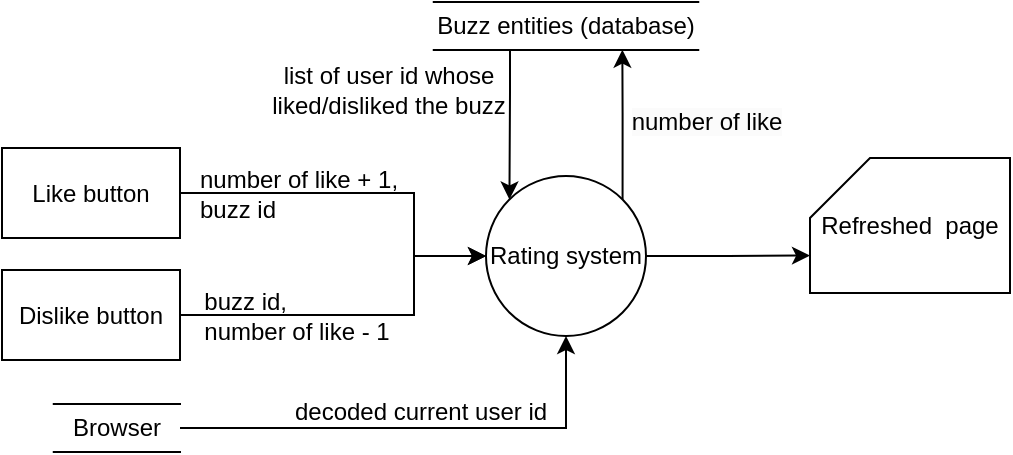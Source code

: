 <mxfile version="20.8.23" type="github">
  <diagram id="-Yv0KU5_5GxbCI-0QOoM" name="Page-1">
    <mxGraphModel dx="649" dy="347" grid="0" gridSize="10" guides="1" tooltips="1" connect="1" arrows="1" fold="1" page="1" pageScale="1" pageWidth="827" pageHeight="1169" math="0" shadow="0">
      <root>
        <mxCell id="0" />
        <mxCell id="1" parent="0" />
        <mxCell id="oqM5t_CYiPmyMkyuLxZC-27" style="edgeStyle=orthogonalEdgeStyle;rounded=0;orthogonalLoop=1;jettySize=auto;html=1;exitX=0.25;exitY=1;exitDx=0;exitDy=0;entryX=0;entryY=0;entryDx=0;entryDy=0;" edge="1" parent="1" source="22" target="hderS7r2cAIFAvsGlZWt-30">
          <mxGeometry relative="1" as="geometry">
            <Array as="points">
              <mxPoint x="316" y="117" />
              <mxPoint x="316" y="138" />
            </Array>
          </mxGeometry>
        </mxCell>
        <mxCell id="22" value="Buzz entities&amp;nbsp;(database)" style="shape=partialRectangle;whiteSpace=wrap;html=1;left=0;right=0;fillColor=none;rounded=0;strokeColor=default;fontFamily=Helvetica;fontSize=12;fontColor=default;" parent="1" vertex="1">
          <mxGeometry x="277.88" y="72" width="132.25" height="24" as="geometry" />
        </mxCell>
        <mxCell id="hderS7r2cAIFAvsGlZWt-31" style="edgeStyle=orthogonalEdgeStyle;rounded=0;orthogonalLoop=1;jettySize=auto;html=1;exitX=1;exitY=0.5;exitDx=0;exitDy=0;entryX=0;entryY=0.5;entryDx=0;entryDy=0;" parent="1" source="hderS7r2cAIFAvsGlZWt-28" target="hderS7r2cAIFAvsGlZWt-30" edge="1">
          <mxGeometry relative="1" as="geometry">
            <Array as="points">
              <mxPoint x="268" y="168" />
              <mxPoint x="268" y="199" />
            </Array>
          </mxGeometry>
        </mxCell>
        <mxCell id="hderS7r2cAIFAvsGlZWt-28" value="Like button" style="rounded=0;whiteSpace=wrap;html=1;" parent="1" vertex="1">
          <mxGeometry x="62" y="145" width="89" height="45" as="geometry" />
        </mxCell>
        <mxCell id="hderS7r2cAIFAvsGlZWt-32" style="edgeStyle=orthogonalEdgeStyle;rounded=0;orthogonalLoop=1;jettySize=auto;html=1;exitX=1;exitY=0.5;exitDx=0;exitDy=0;entryX=0;entryY=0.5;entryDx=0;entryDy=0;" parent="1" source="hderS7r2cAIFAvsGlZWt-29" target="hderS7r2cAIFAvsGlZWt-30" edge="1">
          <mxGeometry relative="1" as="geometry">
            <Array as="points">
              <mxPoint x="268" y="229" />
              <mxPoint x="268" y="199" />
            </Array>
          </mxGeometry>
        </mxCell>
        <mxCell id="hderS7r2cAIFAvsGlZWt-29" value="Dislike button" style="rounded=0;whiteSpace=wrap;html=1;" parent="1" vertex="1">
          <mxGeometry x="62" y="206" width="89" height="45" as="geometry" />
        </mxCell>
        <mxCell id="hderS7r2cAIFAvsGlZWt-42" style="edgeStyle=orthogonalEdgeStyle;rounded=0;orthogonalLoop=1;jettySize=auto;html=1;exitX=1;exitY=0.5;exitDx=0;exitDy=0;entryX=0;entryY=0;entryDx=0;entryDy=48.75;entryPerimeter=0;" parent="1" source="hderS7r2cAIFAvsGlZWt-30" target="hderS7r2cAIFAvsGlZWt-40" edge="1">
          <mxGeometry relative="1" as="geometry" />
        </mxCell>
        <mxCell id="oqM5t_CYiPmyMkyuLxZC-28" style="edgeStyle=orthogonalEdgeStyle;rounded=0;orthogonalLoop=1;jettySize=auto;html=1;exitX=1;exitY=0;exitDx=0;exitDy=0;entryX=0.713;entryY=0.994;entryDx=0;entryDy=0;entryPerimeter=0;" edge="1" parent="1" source="hderS7r2cAIFAvsGlZWt-30" target="22">
          <mxGeometry relative="1" as="geometry">
            <mxPoint x="372" y="117" as="targetPoint" />
            <Array as="points" />
          </mxGeometry>
        </mxCell>
        <mxCell id="hderS7r2cAIFAvsGlZWt-30" value="Rating system" style="ellipse;whiteSpace=wrap;html=1;aspect=fixed;" parent="1" vertex="1">
          <mxGeometry x="304" y="159" width="80" height="80" as="geometry" />
        </mxCell>
        <mxCell id="hderS7r2cAIFAvsGlZWt-35" value="number of like + 1,&lt;br&gt;&lt;div style=&quot;text-align: left;&quot;&gt;buzz id&lt;/div&gt;" style="text;html=1;align=center;verticalAlign=middle;resizable=0;points=[];autosize=1;strokeColor=none;fillColor=none;" parent="1" vertex="1">
          <mxGeometry x="151" y="147.5" width="117" height="40" as="geometry" />
        </mxCell>
        <mxCell id="hderS7r2cAIFAvsGlZWt-37" value="&lt;div style=&quot;text-align: left;&quot;&gt;buzz id,&lt;/div&gt;&lt;div style=&quot;text-align: left;&quot;&gt;number of like - 1&lt;/div&gt;" style="text;html=1;align=center;verticalAlign=middle;resizable=0;points=[];autosize=1;strokeColor=none;fillColor=none;" parent="1" vertex="1">
          <mxGeometry x="153" y="208.5" width="111" height="40" as="geometry" />
        </mxCell>
        <mxCell id="hderS7r2cAIFAvsGlZWt-39" value="&lt;span style=&quot;caret-color: rgb(0, 0, 0); color: rgb(0, 0, 0); font-family: Helvetica; font-size: 12px; font-style: normal; font-variant-caps: normal; font-weight: 400; letter-spacing: normal; text-align: center; text-indent: 0px; text-transform: none; word-spacing: 0px; -webkit-text-stroke-width: 0px; background-color: rgb(251, 251, 251); text-decoration: none; float: none; display: inline !important;&quot;&gt;number of like&lt;/span&gt;" style="text;html=1;align=center;verticalAlign=middle;resizable=0;points=[];autosize=1;strokeColor=none;fillColor=none;" parent="1" vertex="1">
          <mxGeometry x="367" y="119" width="93" height="26" as="geometry" />
        </mxCell>
        <mxCell id="hderS7r2cAIFAvsGlZWt-40" value="Refreshed &amp;nbsp;page" style="shape=card;whiteSpace=wrap;html=1;" parent="1" vertex="1">
          <mxGeometry x="466" y="150" width="100" height="67.5" as="geometry" />
        </mxCell>
        <mxCell id="oqM5t_CYiPmyMkyuLxZC-24" style="edgeStyle=orthogonalEdgeStyle;rounded=0;orthogonalLoop=1;jettySize=auto;html=1;exitX=1;exitY=0.5;exitDx=0;exitDy=0;entryX=0.5;entryY=1;entryDx=0;entryDy=0;" edge="1" parent="1" source="oqM5t_CYiPmyMkyuLxZC-22" target="hderS7r2cAIFAvsGlZWt-30">
          <mxGeometry relative="1" as="geometry" />
        </mxCell>
        <mxCell id="oqM5t_CYiPmyMkyuLxZC-22" value="Browser" style="shape=partialRectangle;whiteSpace=wrap;html=1;left=0;right=0;fillColor=none;rounded=0;strokeColor=default;fontFamily=Helvetica;fontSize=12;fontColor=default;" vertex="1" parent="1">
          <mxGeometry x="87.88" y="273" width="63.12" height="24" as="geometry" />
        </mxCell>
        <mxCell id="oqM5t_CYiPmyMkyuLxZC-25" value="decoded current user id" style="text;html=1;align=center;verticalAlign=middle;resizable=0;points=[];autosize=1;strokeColor=none;fillColor=none;" vertex="1" parent="1">
          <mxGeometry x="199" y="264" width="144" height="26" as="geometry" />
        </mxCell>
        <mxCell id="oqM5t_CYiPmyMkyuLxZC-29" value="list of user id whose&lt;br&gt;liked/disliked the buzz" style="text;html=1;align=center;verticalAlign=middle;resizable=0;points=[];autosize=1;strokeColor=none;fillColor=none;" vertex="1" parent="1">
          <mxGeometry x="187" y="96" width="135" height="40" as="geometry" />
        </mxCell>
      </root>
    </mxGraphModel>
  </diagram>
</mxfile>
